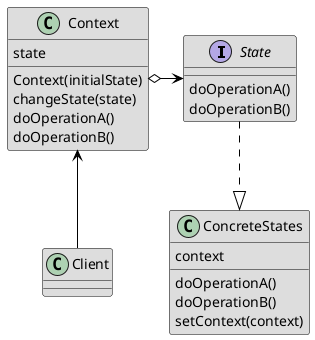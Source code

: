 @startuml  State structure

skinparam class {
BackgroundColor #DDDDDD
BorderColor black
ArrowColor black
}


interface State {
    doOperationA()
    doOperationB()
}


Class Context{
    state
    Context(initialState)
    changeState(state)
    doOperationA()
    doOperationB()
}

class ConcreteStates{
    context
    doOperationA()
    doOperationB()
    setContext(context)
}

Context <-- Client
State ..|> ConcreteStates
Context o-right-> State


@enduml